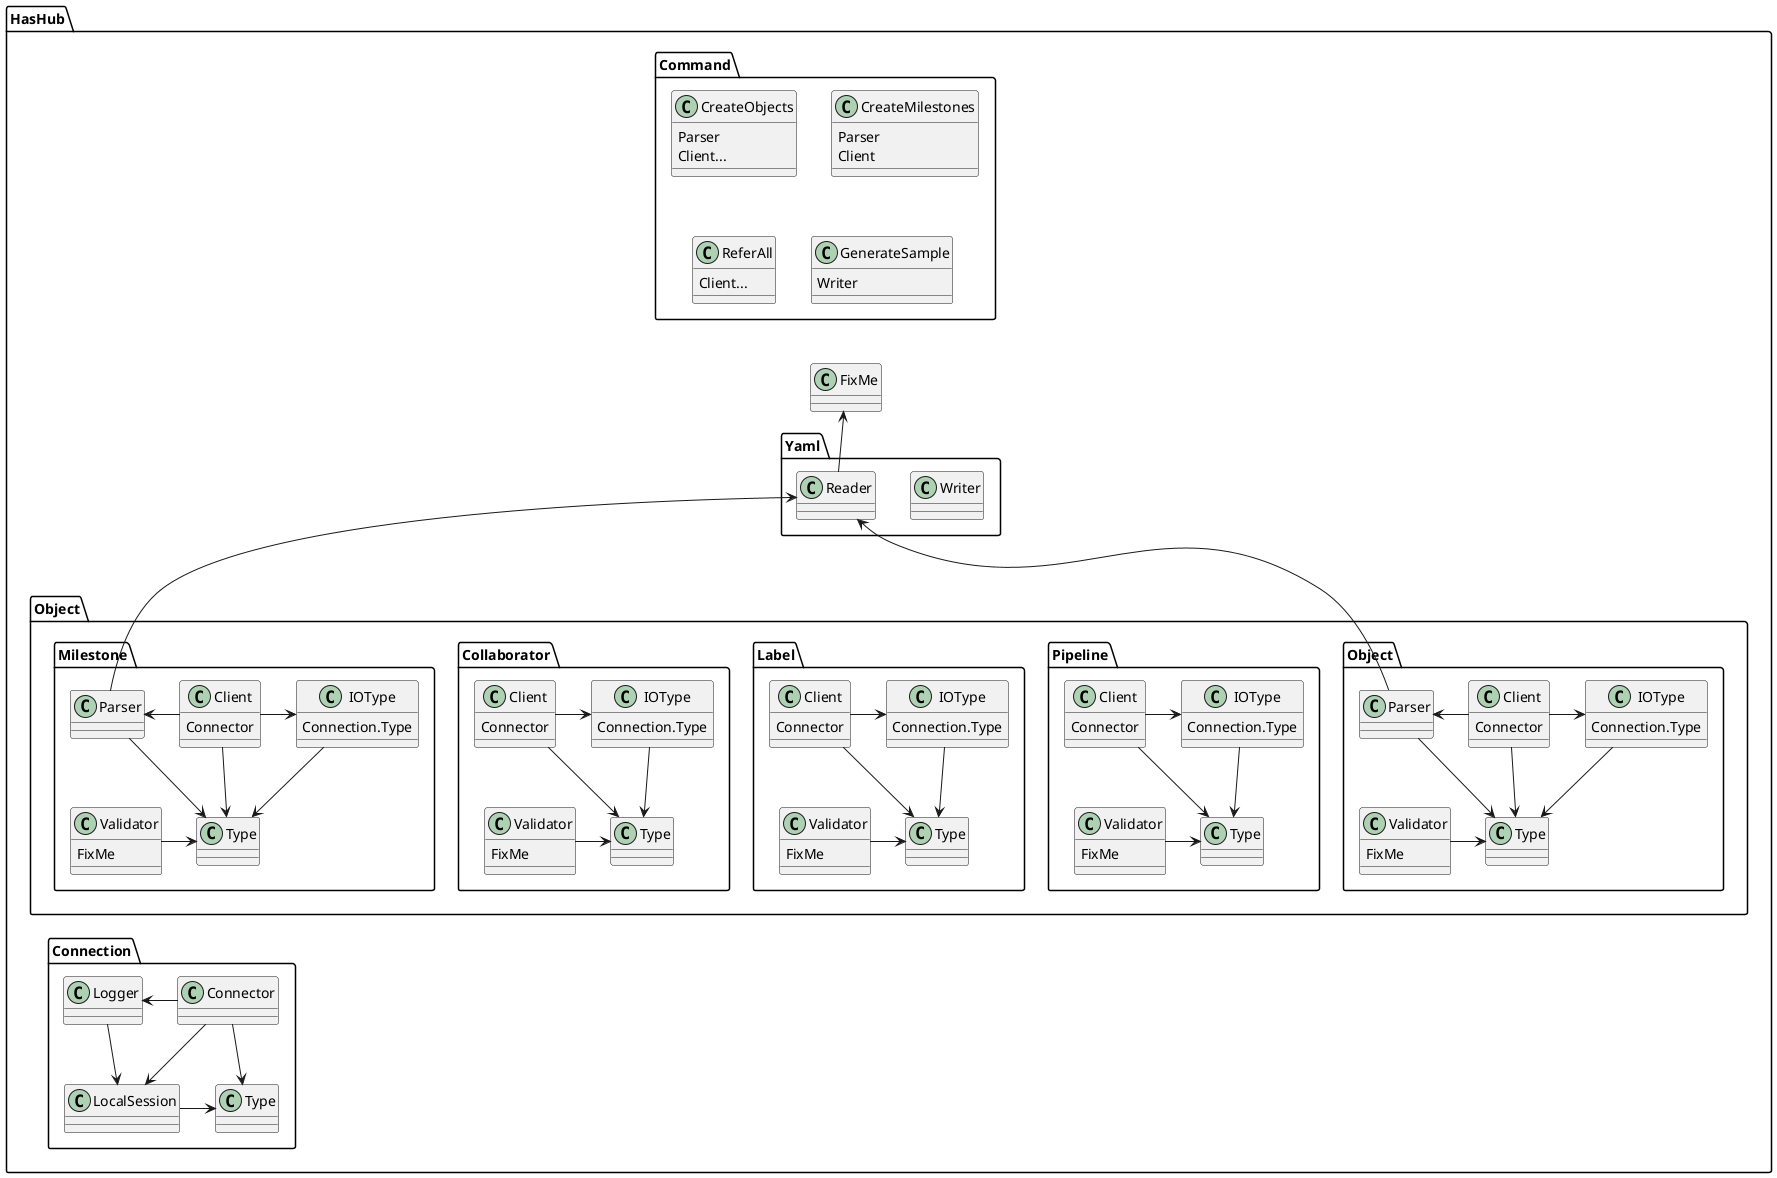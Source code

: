 @startuml

namespace HasHub {
  namespace Command {
    class CreateObjects {
      Parser
      Client...
    }
    class CreateMilestones {
      Parser
      Client
    }
    class ReferAll {
      Client...
    }
    class GenerateSample {
      Writer
    }
    CreateObjects -[hidden]r-> CreateMilestones
    ReferAll -[hidden]r-> GenerateSample
    CreateObjects -[hidden]d-> ReferAll
  }
  namespace Object {
    namespace Object {
      class Validator {
        FixMe
      }
      class Client {
        Connector
      }
      class IOType {
        Connection.Type
      }
      class Type
      class Parser
      Validator -r-> Type
      Client -r-> IOType
      Client --> Type
      IOType --> Type
      Client -l-> Parser
      Parser -d-> Type
    }
    namespace Pipeline {
      class Validator {
        FixMe
      }
      class Client {
        Connector
      }
      class IOType {
        Connection.Type
      }
      class Type
      Validator -r-> Type
      Client -r-> IOType
      Client --> Type
      IOType --> Type
    }
    namespace Label {
      class Validator {
        FixMe
      }
      class Client {
        Connector
      }
      class IOType {
        Connection.Type
      }
      class Type
      Validator -r-> Type
      Client -r-> IOType
      Client --> Type
      IOType --> Type
    }
    namespace Collaborator {
      class Validator {
        FixMe
      }
      class Client {
        Connector
      }
      class IOType {
        Connection.Type
      }
      class Type
      Validator -r-> Type
      Client -r-> IOType
      Client --> Type
      IOType --> Type
    }
    namespace Milestone {
      class Validator {
        FixMe
      }
      class Client {
        Connector
      }
      class IOType {
        Connection.Type
      }
      class Type
      class Parser
      Validator -r-> Type
      Client -r-> IOType
      Client --> Type
      IOType --> Type
      Client -l-> Parser
      Parser -d-> Type
    }
  }
  namespace Connection {
    class Connector
    class LocalSession
    class Type
    class Logger
    Connector --> Type
    Connector -l-> Logger
    Logger --> LocalSession
    Connector --> LocalSession
    LocalSession -r-> Type
  }
  class FixMe
  namespace Yaml {
    class Reader
    class Writer
  }
}

HasHub.Command.GenerateSample -[hidden]d-> HasHub.Yaml.Writer

HasHub.Object.Object.Parser -u-> HasHub.Yaml.Reader
HasHub.Object.Milestone.Parser -u--> HasHub.Yaml.Reader

HasHub.Yaml.Reader -u-> HasHub.FixMe

HasHub.Object.Milestone.Type -[hidden]d-> HasHub.Connection.Connector

HasHub.Command.GenerateSample -[hidden]-> HasHub.FixMe

@enduml

